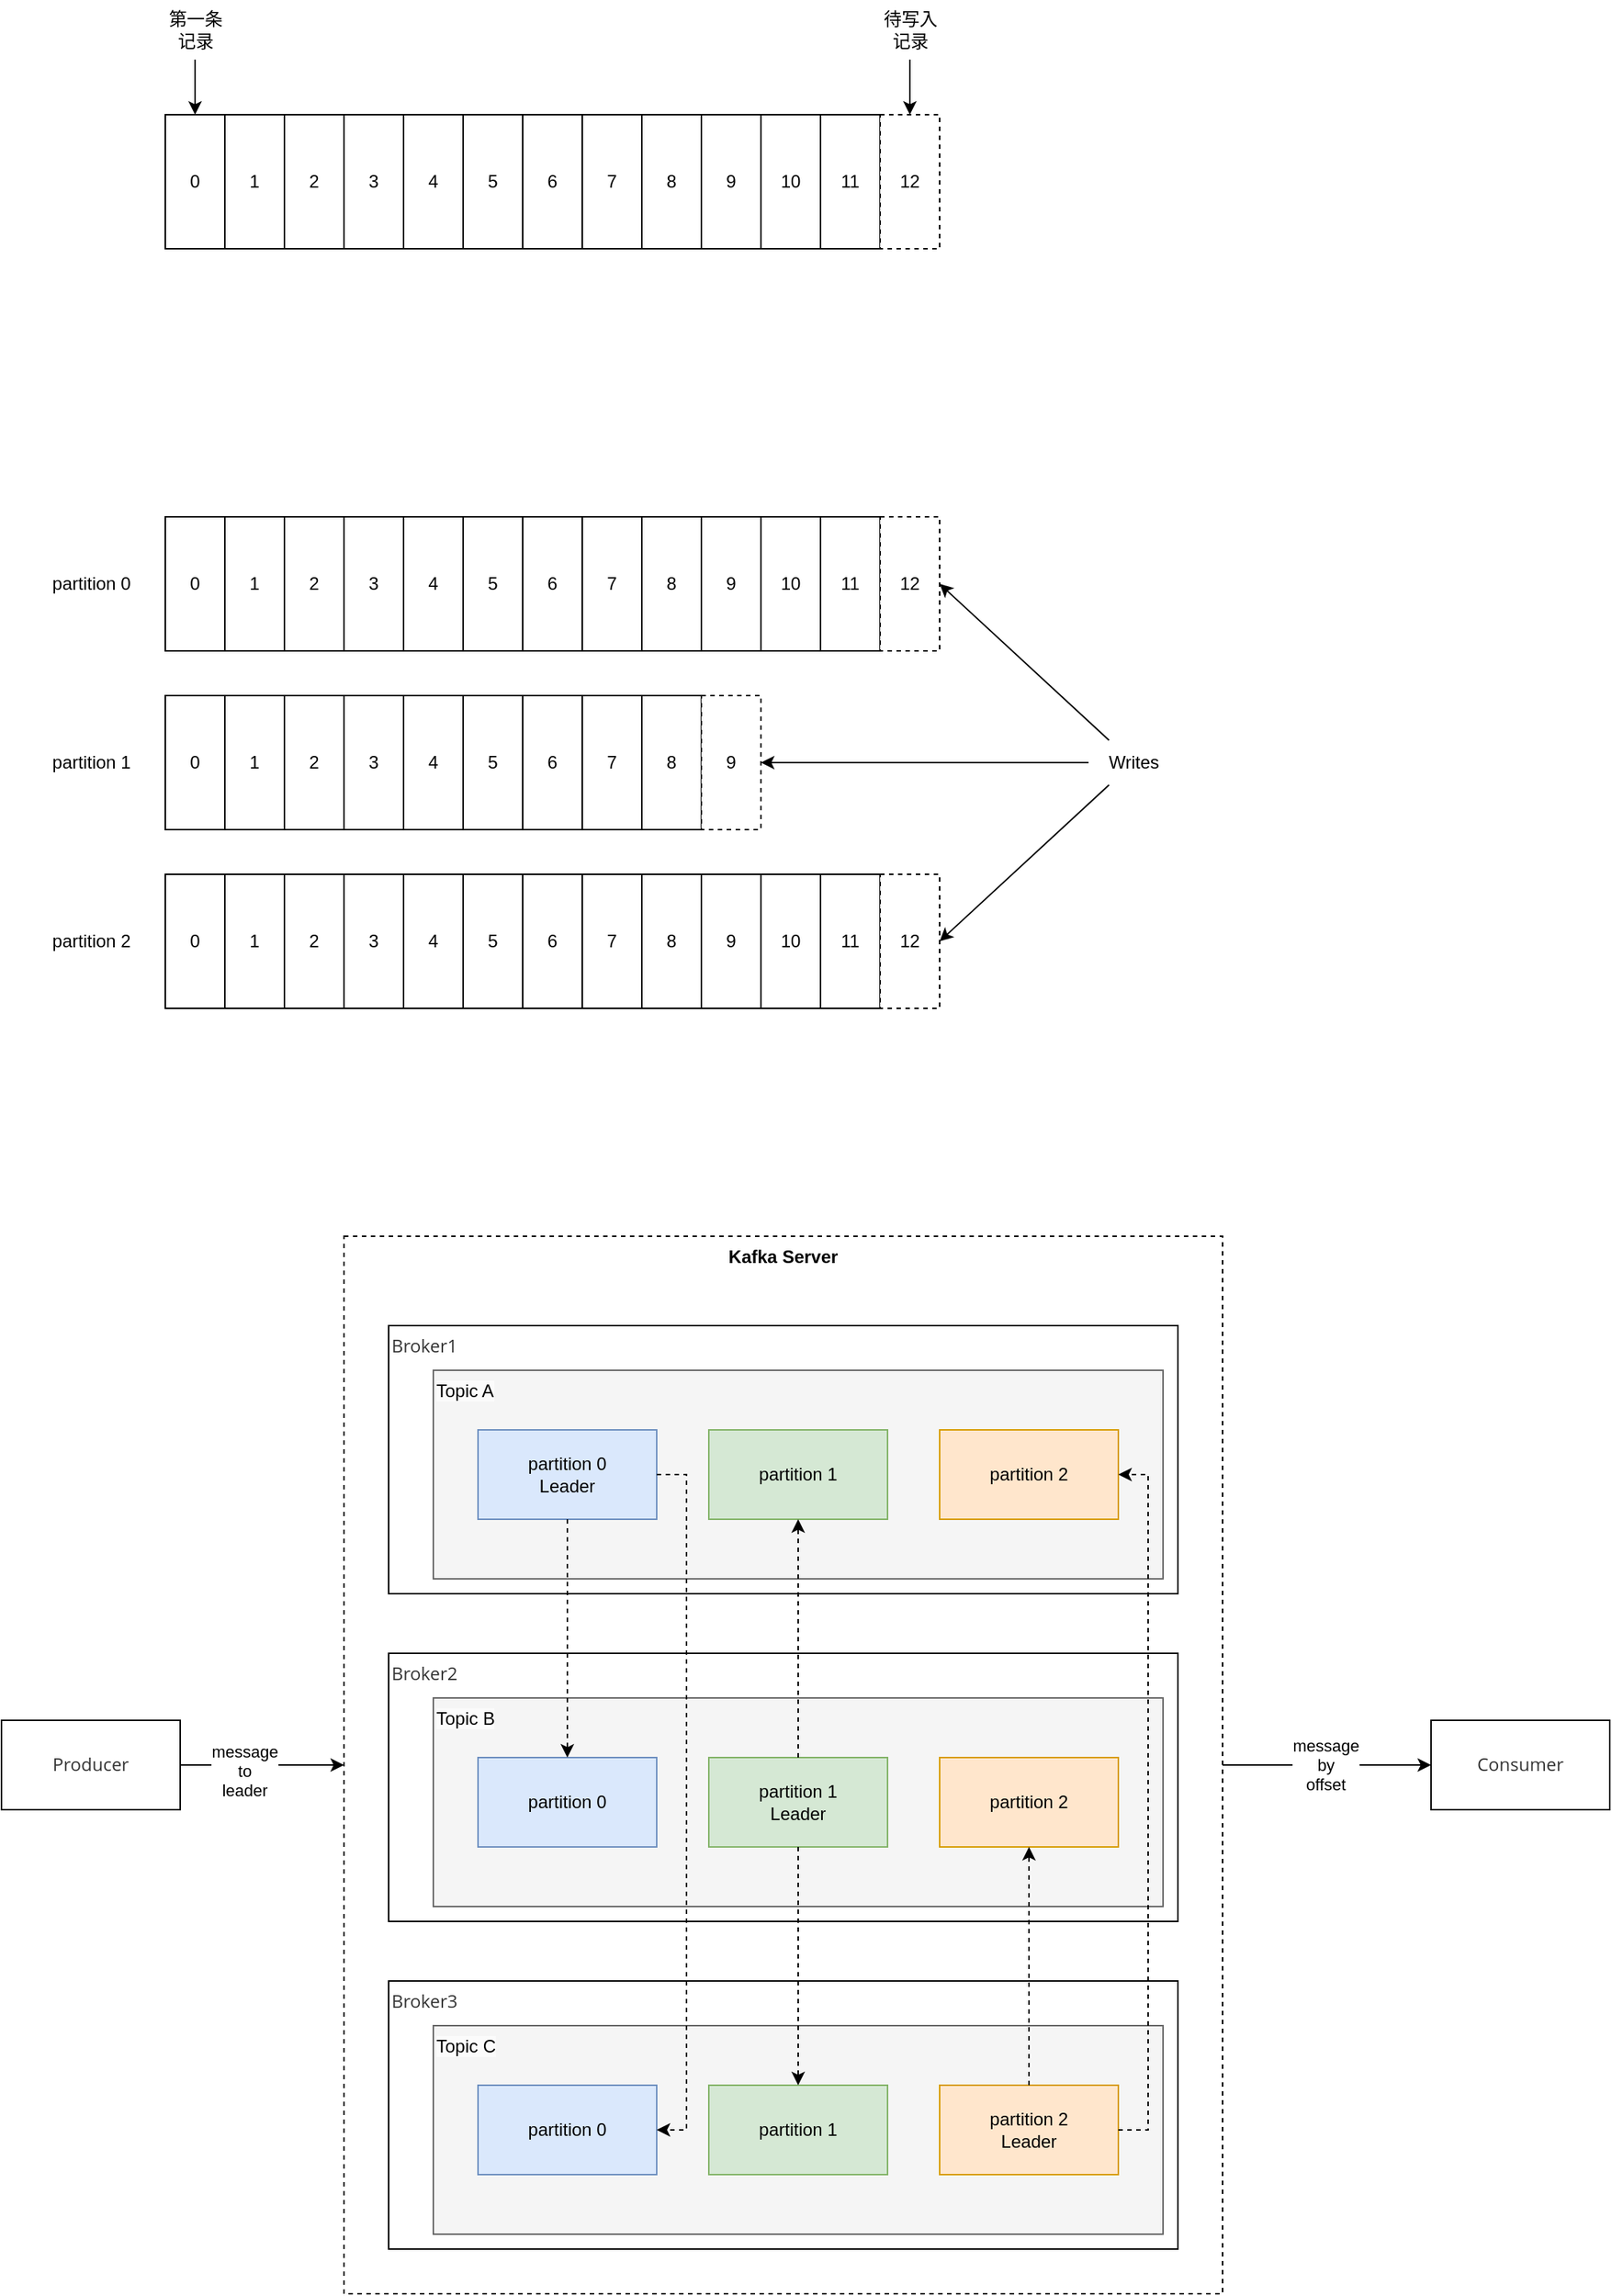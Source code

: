 <mxfile version="24.0.2" type="device">
  <diagram name="第 1 页" id="5p2rj2__CdMukXTmmzm7">
    <mxGraphModel dx="2074" dy="1106" grid="1" gridSize="10" guides="1" tooltips="1" connect="1" arrows="1" fold="1" page="1" pageScale="1" pageWidth="827" pageHeight="1169" math="0" shadow="0">
      <root>
        <mxCell id="0" />
        <mxCell id="1" parent="0" />
        <mxCell id="3q75SMMaYMstoeI9ymJG-37" style="edgeStyle=orthogonalEdgeStyle;rounded=0;orthogonalLoop=1;jettySize=auto;html=1;entryX=0;entryY=0.5;entryDx=0;entryDy=0;" parent="1" source="tt5gq2Tumd6P4Rt2efla-69" target="tt5gq2Tumd6P4Rt2efla-75" edge="1">
          <mxGeometry relative="1" as="geometry">
            <Array as="points">
              <mxPoint x="910" y="1225" />
              <mxPoint x="910" y="1225" />
            </Array>
          </mxGeometry>
        </mxCell>
        <mxCell id="3q75SMMaYMstoeI9ymJG-39" value="message&lt;br&gt;by&lt;br&gt;offset" style="edgeLabel;html=1;align=center;verticalAlign=middle;resizable=0;points=[];" parent="3q75SMMaYMstoeI9ymJG-37" vertex="1" connectable="0">
          <mxGeometry x="-0.015" relative="1" as="geometry">
            <mxPoint as="offset" />
          </mxGeometry>
        </mxCell>
        <mxCell id="tt5gq2Tumd6P4Rt2efla-69" value="&lt;span style=&quot;color: rgb(0, 0, 0); font-family: Helvetica; font-size: 12px; font-style: normal; font-variant-ligatures: normal; font-variant-caps: normal; letter-spacing: normal; orphans: 2; text-align: center; text-indent: 0px; text-transform: none; widows: 2; word-spacing: 0px; -webkit-text-stroke-width: 0px; text-decoration-thickness: initial; text-decoration-style: initial; text-decoration-color: initial; float: none; display: inline !important;&quot;&gt;&lt;b&gt;Kafka Server&lt;/b&gt;&lt;/span&gt;" style="rounded=0;html=1;dashed=1;fontSize=12;verticalAlign=top;whiteSpace=wrap;labelBorderColor=none;labelBackgroundColor=none;glass=0;gradientColor=none;fillColor=default;" parent="1" vertex="1">
          <mxGeometry x="250" y="870" width="590" height="710" as="geometry" />
        </mxCell>
        <mxCell id="tt5gq2Tumd6P4Rt2efla-1" value="0" style="rounded=0;whiteSpace=wrap;html=1;fontSize=12;" parent="1" vertex="1">
          <mxGeometry x="130" y="117" width="40" height="90" as="geometry" />
        </mxCell>
        <mxCell id="tt5gq2Tumd6P4Rt2efla-2" value="1" style="rounded=0;whiteSpace=wrap;html=1;fontSize=12;" parent="1" vertex="1">
          <mxGeometry x="170" y="117" width="40" height="90" as="geometry" />
        </mxCell>
        <mxCell id="tt5gq2Tumd6P4Rt2efla-3" value="2" style="rounded=0;whiteSpace=wrap;html=1;fontSize=12;" parent="1" vertex="1">
          <mxGeometry x="210" y="117" width="40" height="90" as="geometry" />
        </mxCell>
        <mxCell id="tt5gq2Tumd6P4Rt2efla-4" value="3" style="rounded=0;whiteSpace=wrap;html=1;fontSize=12;" parent="1" vertex="1">
          <mxGeometry x="250" y="117" width="40" height="90" as="geometry" />
        </mxCell>
        <mxCell id="tt5gq2Tumd6P4Rt2efla-5" value="4" style="rounded=0;whiteSpace=wrap;html=1;fontSize=12;" parent="1" vertex="1">
          <mxGeometry x="290" y="117" width="40" height="90" as="geometry" />
        </mxCell>
        <mxCell id="tt5gq2Tumd6P4Rt2efla-6" value="5" style="rounded=0;whiteSpace=wrap;html=1;fontSize=12;" parent="1" vertex="1">
          <mxGeometry x="330" y="117" width="40" height="90" as="geometry" />
        </mxCell>
        <mxCell id="tt5gq2Tumd6P4Rt2efla-7" value="6" style="rounded=0;whiteSpace=wrap;html=1;fontSize=12;" parent="1" vertex="1">
          <mxGeometry x="370" y="117" width="40" height="90" as="geometry" />
        </mxCell>
        <mxCell id="tt5gq2Tumd6P4Rt2efla-8" value="7" style="rounded=0;whiteSpace=wrap;html=1;fontSize=12;" parent="1" vertex="1">
          <mxGeometry x="410" y="117" width="40" height="90" as="geometry" />
        </mxCell>
        <mxCell id="tt5gq2Tumd6P4Rt2efla-9" value="8" style="rounded=0;whiteSpace=wrap;html=1;fontSize=12;" parent="1" vertex="1">
          <mxGeometry x="450" y="117" width="40" height="90" as="geometry" />
        </mxCell>
        <mxCell id="tt5gq2Tumd6P4Rt2efla-10" value="9" style="rounded=0;whiteSpace=wrap;html=1;fontSize=12;" parent="1" vertex="1">
          <mxGeometry x="490" y="117" width="40" height="90" as="geometry" />
        </mxCell>
        <mxCell id="tt5gq2Tumd6P4Rt2efla-11" value="10" style="rounded=0;whiteSpace=wrap;html=1;fontSize=12;" parent="1" vertex="1">
          <mxGeometry x="530" y="117" width="40" height="90" as="geometry" />
        </mxCell>
        <mxCell id="tt5gq2Tumd6P4Rt2efla-12" value="11" style="rounded=0;whiteSpace=wrap;html=1;fontSize=12;" parent="1" vertex="1">
          <mxGeometry x="570" y="117" width="40" height="90" as="geometry" />
        </mxCell>
        <mxCell id="tt5gq2Tumd6P4Rt2efla-14" value="" style="edgeStyle=orthogonalEdgeStyle;rounded=0;orthogonalLoop=1;jettySize=auto;html=1;entryX=0.5;entryY=0;entryDx=0;entryDy=0;fontSize=12;" parent="1" source="tt5gq2Tumd6P4Rt2efla-13" target="tt5gq2Tumd6P4Rt2efla-1" edge="1">
          <mxGeometry relative="1" as="geometry">
            <Array as="points">
              <mxPoint x="150" y="107" />
              <mxPoint x="150" y="107" />
            </Array>
          </mxGeometry>
        </mxCell>
        <mxCell id="tt5gq2Tumd6P4Rt2efla-13" value="第一条&lt;br style=&quot;font-size: 12px;&quot;&gt;记录" style="text;html=1;align=center;verticalAlign=middle;resizable=0;points=[];autosize=1;strokeColor=none;fillColor=none;fontSize=12;" parent="1" vertex="1">
          <mxGeometry x="120" y="40" width="60" height="40" as="geometry" />
        </mxCell>
        <mxCell id="tt5gq2Tumd6P4Rt2efla-16" value="" style="edgeStyle=orthogonalEdgeStyle;rounded=0;orthogonalLoop=1;jettySize=auto;html=1;fontSize=12;" parent="1" source="tt5gq2Tumd6P4Rt2efla-15" edge="1">
          <mxGeometry relative="1" as="geometry">
            <mxPoint x="630" y="117" as="targetPoint" />
          </mxGeometry>
        </mxCell>
        <mxCell id="tt5gq2Tumd6P4Rt2efla-15" value="待写入&lt;br style=&quot;font-size: 12px;&quot;&gt;记录" style="text;html=1;align=center;verticalAlign=middle;resizable=0;points=[];autosize=1;strokeColor=none;fillColor=none;fontSize=12;" parent="1" vertex="1">
          <mxGeometry x="600" y="40" width="60" height="40" as="geometry" />
        </mxCell>
        <mxCell id="tt5gq2Tumd6P4Rt2efla-17" value="12" style="rounded=0;whiteSpace=wrap;html=1;dashed=1;fontSize=12;" parent="1" vertex="1">
          <mxGeometry x="610" y="117" width="40" height="90" as="geometry" />
        </mxCell>
        <mxCell id="tt5gq2Tumd6P4Rt2efla-18" value="0" style="rounded=0;whiteSpace=wrap;html=1;fontSize=12;" parent="1" vertex="1">
          <mxGeometry x="130" y="387" width="40" height="90" as="geometry" />
        </mxCell>
        <mxCell id="tt5gq2Tumd6P4Rt2efla-19" value="1" style="rounded=0;whiteSpace=wrap;html=1;fontSize=12;" parent="1" vertex="1">
          <mxGeometry x="170" y="387" width="40" height="90" as="geometry" />
        </mxCell>
        <mxCell id="tt5gq2Tumd6P4Rt2efla-20" value="2" style="rounded=0;whiteSpace=wrap;html=1;fontSize=12;" parent="1" vertex="1">
          <mxGeometry x="210" y="387" width="40" height="90" as="geometry" />
        </mxCell>
        <mxCell id="tt5gq2Tumd6P4Rt2efla-21" value="3" style="rounded=0;whiteSpace=wrap;html=1;fontSize=12;" parent="1" vertex="1">
          <mxGeometry x="250" y="387" width="40" height="90" as="geometry" />
        </mxCell>
        <mxCell id="tt5gq2Tumd6P4Rt2efla-22" value="4" style="rounded=0;whiteSpace=wrap;html=1;fontSize=12;" parent="1" vertex="1">
          <mxGeometry x="290" y="387" width="40" height="90" as="geometry" />
        </mxCell>
        <mxCell id="tt5gq2Tumd6P4Rt2efla-23" value="5" style="rounded=0;whiteSpace=wrap;html=1;fontSize=12;" parent="1" vertex="1">
          <mxGeometry x="330" y="387" width="40" height="90" as="geometry" />
        </mxCell>
        <mxCell id="tt5gq2Tumd6P4Rt2efla-24" value="6" style="rounded=0;whiteSpace=wrap;html=1;fontSize=12;" parent="1" vertex="1">
          <mxGeometry x="370" y="387" width="40" height="90" as="geometry" />
        </mxCell>
        <mxCell id="tt5gq2Tumd6P4Rt2efla-25" value="7" style="rounded=0;whiteSpace=wrap;html=1;fontSize=12;" parent="1" vertex="1">
          <mxGeometry x="410" y="387" width="40" height="90" as="geometry" />
        </mxCell>
        <mxCell id="tt5gq2Tumd6P4Rt2efla-26" value="8" style="rounded=0;whiteSpace=wrap;html=1;fontSize=12;" parent="1" vertex="1">
          <mxGeometry x="450" y="387" width="40" height="90" as="geometry" />
        </mxCell>
        <mxCell id="tt5gq2Tumd6P4Rt2efla-27" value="9" style="rounded=0;whiteSpace=wrap;html=1;fontSize=12;" parent="1" vertex="1">
          <mxGeometry x="490" y="387" width="40" height="90" as="geometry" />
        </mxCell>
        <mxCell id="tt5gq2Tumd6P4Rt2efla-28" value="10" style="rounded=0;whiteSpace=wrap;html=1;fontSize=12;" parent="1" vertex="1">
          <mxGeometry x="530" y="387" width="40" height="90" as="geometry" />
        </mxCell>
        <mxCell id="tt5gq2Tumd6P4Rt2efla-29" value="11" style="rounded=0;whiteSpace=wrap;html=1;fontSize=12;" parent="1" vertex="1">
          <mxGeometry x="570" y="387" width="40" height="90" as="geometry" />
        </mxCell>
        <mxCell id="tt5gq2Tumd6P4Rt2efla-34" value="12" style="rounded=0;whiteSpace=wrap;html=1;dashed=1;fontSize=12;" parent="1" vertex="1">
          <mxGeometry x="610" y="387" width="40" height="90" as="geometry" />
        </mxCell>
        <mxCell id="tt5gq2Tumd6P4Rt2efla-36" value="0" style="rounded=0;whiteSpace=wrap;html=1;fontSize=12;" parent="1" vertex="1">
          <mxGeometry x="130" y="507" width="40" height="90" as="geometry" />
        </mxCell>
        <mxCell id="tt5gq2Tumd6P4Rt2efla-37" value="1" style="rounded=0;whiteSpace=wrap;html=1;fontSize=12;" parent="1" vertex="1">
          <mxGeometry x="170" y="507" width="40" height="90" as="geometry" />
        </mxCell>
        <mxCell id="tt5gq2Tumd6P4Rt2efla-38" value="2" style="rounded=0;whiteSpace=wrap;html=1;fontSize=12;" parent="1" vertex="1">
          <mxGeometry x="210" y="507" width="40" height="90" as="geometry" />
        </mxCell>
        <mxCell id="tt5gq2Tumd6P4Rt2efla-39" value="3" style="rounded=0;whiteSpace=wrap;html=1;fontSize=12;" parent="1" vertex="1">
          <mxGeometry x="250" y="507" width="40" height="90" as="geometry" />
        </mxCell>
        <mxCell id="tt5gq2Tumd6P4Rt2efla-40" value="4" style="rounded=0;whiteSpace=wrap;html=1;fontSize=12;" parent="1" vertex="1">
          <mxGeometry x="290" y="507" width="40" height="90" as="geometry" />
        </mxCell>
        <mxCell id="tt5gq2Tumd6P4Rt2efla-41" value="5" style="rounded=0;whiteSpace=wrap;html=1;fontSize=12;" parent="1" vertex="1">
          <mxGeometry x="330" y="507" width="40" height="90" as="geometry" />
        </mxCell>
        <mxCell id="tt5gq2Tumd6P4Rt2efla-42" value="6" style="rounded=0;whiteSpace=wrap;html=1;fontSize=12;" parent="1" vertex="1">
          <mxGeometry x="370" y="507" width="40" height="90" as="geometry" />
        </mxCell>
        <mxCell id="tt5gq2Tumd6P4Rt2efla-43" value="7" style="rounded=0;whiteSpace=wrap;html=1;fontSize=12;" parent="1" vertex="1">
          <mxGeometry x="410" y="507" width="40" height="90" as="geometry" />
        </mxCell>
        <mxCell id="tt5gq2Tumd6P4Rt2efla-44" value="8" style="rounded=0;whiteSpace=wrap;html=1;fontSize=12;" parent="1" vertex="1">
          <mxGeometry x="450" y="507" width="40" height="90" as="geometry" />
        </mxCell>
        <mxCell id="tt5gq2Tumd6P4Rt2efla-45" value="9" style="rounded=0;whiteSpace=wrap;html=1;dashed=1;fontSize=12;" parent="1" vertex="1">
          <mxGeometry x="490" y="507" width="40" height="90" as="geometry" />
        </mxCell>
        <mxCell id="tt5gq2Tumd6P4Rt2efla-49" value="0" style="rounded=0;whiteSpace=wrap;html=1;fontSize=12;" parent="1" vertex="1">
          <mxGeometry x="130" y="627" width="40" height="90" as="geometry" />
        </mxCell>
        <mxCell id="tt5gq2Tumd6P4Rt2efla-50" value="1" style="rounded=0;whiteSpace=wrap;html=1;fontSize=12;" parent="1" vertex="1">
          <mxGeometry x="170" y="627" width="40" height="90" as="geometry" />
        </mxCell>
        <mxCell id="tt5gq2Tumd6P4Rt2efla-51" value="2" style="rounded=0;whiteSpace=wrap;html=1;fontSize=12;" parent="1" vertex="1">
          <mxGeometry x="210" y="627" width="40" height="90" as="geometry" />
        </mxCell>
        <mxCell id="tt5gq2Tumd6P4Rt2efla-52" value="3" style="rounded=0;whiteSpace=wrap;html=1;fontSize=12;" parent="1" vertex="1">
          <mxGeometry x="250" y="627" width="40" height="90" as="geometry" />
        </mxCell>
        <mxCell id="tt5gq2Tumd6P4Rt2efla-53" value="4" style="rounded=0;whiteSpace=wrap;html=1;fontSize=12;" parent="1" vertex="1">
          <mxGeometry x="290" y="627" width="40" height="90" as="geometry" />
        </mxCell>
        <mxCell id="tt5gq2Tumd6P4Rt2efla-54" value="5" style="rounded=0;whiteSpace=wrap;html=1;fontSize=12;" parent="1" vertex="1">
          <mxGeometry x="330" y="627" width="40" height="90" as="geometry" />
        </mxCell>
        <mxCell id="tt5gq2Tumd6P4Rt2efla-55" value="6" style="rounded=0;whiteSpace=wrap;html=1;fontSize=12;" parent="1" vertex="1">
          <mxGeometry x="370" y="627" width="40" height="90" as="geometry" />
        </mxCell>
        <mxCell id="tt5gq2Tumd6P4Rt2efla-56" value="7" style="rounded=0;whiteSpace=wrap;html=1;fontSize=12;" parent="1" vertex="1">
          <mxGeometry x="410" y="627" width="40" height="90" as="geometry" />
        </mxCell>
        <mxCell id="tt5gq2Tumd6P4Rt2efla-57" value="8" style="rounded=0;whiteSpace=wrap;html=1;fontSize=12;" parent="1" vertex="1">
          <mxGeometry x="450" y="627" width="40" height="90" as="geometry" />
        </mxCell>
        <mxCell id="tt5gq2Tumd6P4Rt2efla-58" value="9" style="rounded=0;whiteSpace=wrap;html=1;fontSize=12;" parent="1" vertex="1">
          <mxGeometry x="490" y="627" width="40" height="90" as="geometry" />
        </mxCell>
        <mxCell id="tt5gq2Tumd6P4Rt2efla-59" value="10" style="rounded=0;whiteSpace=wrap;html=1;fontSize=12;" parent="1" vertex="1">
          <mxGeometry x="530" y="627" width="40" height="90" as="geometry" />
        </mxCell>
        <mxCell id="tt5gq2Tumd6P4Rt2efla-60" value="11" style="rounded=0;whiteSpace=wrap;html=1;fontSize=12;" parent="1" vertex="1">
          <mxGeometry x="570" y="627" width="40" height="90" as="geometry" />
        </mxCell>
        <mxCell id="tt5gq2Tumd6P4Rt2efla-61" value="12" style="rounded=0;whiteSpace=wrap;html=1;dashed=1;fontSize=12;" parent="1" vertex="1">
          <mxGeometry x="610" y="627" width="40" height="90" as="geometry" />
        </mxCell>
        <mxCell id="tt5gq2Tumd6P4Rt2efla-62" value="partition 0" style="text;html=1;align=center;verticalAlign=middle;resizable=0;points=[];autosize=1;strokeColor=none;fillColor=none;fontSize=12;" parent="1" vertex="1">
          <mxGeometry x="40" y="417" width="80" height="30" as="geometry" />
        </mxCell>
        <mxCell id="tt5gq2Tumd6P4Rt2efla-63" value="partition 1" style="text;html=1;align=center;verticalAlign=middle;resizable=0;points=[];autosize=1;strokeColor=none;fillColor=none;fontSize=12;" parent="1" vertex="1">
          <mxGeometry x="40" y="537" width="80" height="30" as="geometry" />
        </mxCell>
        <mxCell id="tt5gq2Tumd6P4Rt2efla-64" value="partition 2" style="text;html=1;align=center;verticalAlign=middle;resizable=0;points=[];autosize=1;strokeColor=none;fillColor=none;fontSize=12;" parent="1" vertex="1">
          <mxGeometry x="40" y="657" width="80" height="30" as="geometry" />
        </mxCell>
        <mxCell id="tt5gq2Tumd6P4Rt2efla-66" style="rounded=0;orthogonalLoop=1;jettySize=auto;html=1;entryX=1;entryY=0.5;entryDx=0;entryDy=0;fontSize=12;" parent="1" source="tt5gq2Tumd6P4Rt2efla-65" target="tt5gq2Tumd6P4Rt2efla-34" edge="1">
          <mxGeometry relative="1" as="geometry" />
        </mxCell>
        <mxCell id="tt5gq2Tumd6P4Rt2efla-67" style="rounded=0;orthogonalLoop=1;jettySize=auto;html=1;entryX=1;entryY=0.5;entryDx=0;entryDy=0;fontSize=12;" parent="1" source="tt5gq2Tumd6P4Rt2efla-65" target="tt5gq2Tumd6P4Rt2efla-45" edge="1">
          <mxGeometry relative="1" as="geometry" />
        </mxCell>
        <mxCell id="tt5gq2Tumd6P4Rt2efla-68" style="rounded=0;orthogonalLoop=1;jettySize=auto;html=1;entryX=1;entryY=0.5;entryDx=0;entryDy=0;fontSize=12;" parent="1" source="tt5gq2Tumd6P4Rt2efla-65" target="tt5gq2Tumd6P4Rt2efla-61" edge="1">
          <mxGeometry relative="1" as="geometry" />
        </mxCell>
        <mxCell id="tt5gq2Tumd6P4Rt2efla-65" value="Writes" style="text;html=1;align=center;verticalAlign=middle;resizable=0;points=[];autosize=1;strokeColor=none;fillColor=none;fontSize=12;" parent="1" vertex="1">
          <mxGeometry x="750" y="537" width="60" height="30" as="geometry" />
        </mxCell>
        <mxCell id="3q75SMMaYMstoeI9ymJG-36" style="edgeStyle=orthogonalEdgeStyle;rounded=0;orthogonalLoop=1;jettySize=auto;html=1;" parent="1" source="tt5gq2Tumd6P4Rt2efla-74" target="tt5gq2Tumd6P4Rt2efla-69" edge="1">
          <mxGeometry relative="1" as="geometry" />
        </mxCell>
        <mxCell id="3q75SMMaYMstoeI9ymJG-38" value="message&lt;br&gt;to&lt;br&gt;leader" style="edgeLabel;html=1;align=center;verticalAlign=middle;resizable=0;points=[];" parent="3q75SMMaYMstoeI9ymJG-36" vertex="1" connectable="0">
          <mxGeometry x="-0.216" y="-4" relative="1" as="geometry">
            <mxPoint as="offset" />
          </mxGeometry>
        </mxCell>
        <mxCell id="tt5gq2Tumd6P4Rt2efla-74" value="&lt;span style=&quot;box-sizing: border-box; --tw-border-spacing-x: 0; --tw-border-spacing-y: 0; --tw-translate-x: 0; --tw-translate-y: 0; --tw-rotate: 0; --tw-skew-x: 0; --tw-skew-y: 0; --tw-scale-x: 1; --tw-scale-y: 1; --tw-pan-x: ; --tw-pan-y: ; --tw-pinch-zoom: ; --tw-scroll-snap-strictness: proximity; --tw-ordinal: ; --tw-slashed-zero: ; --tw-numeric-figure: ; --tw-numeric-spacing: ; --tw-numeric-fraction: ; --tw-ring-inset: ; --tw-ring-offset-width: 0px; --tw-ring-offset-color: #fff; --tw-ring-color: rgb(59 130 246 / 0.5); --tw-ring-offset-shadow: 0 0 #0000; --tw-ring-shadow: 0 0 #0000; --tw-shadow: 0 0 #0000; --tw-shadow-colored: 0 0 #0000; --tw-blur: ; --tw-brightness: ; --tw-contrast: ; --tw-grayscale: ; --tw-hue-rotate: ; --tw-invert: ; --tw-saturate: ; --tw-sepia: ; --tw-drop-shadow: ; --tw-backdrop-blur: ; --tw-backdrop-brightness: ; --tw-backdrop-contrast: ; --tw-backdrop-grayscale: ; --tw-backdrop-hue-rotate: ; --tw-backdrop-invert: ; --tw-backdrop-opacity: ; --tw-backdrop-saturate: ; --tw-backdrop-sepia: ; color: rgb(51, 51, 51); font-family: &amp;quot;Open Sans&amp;quot;, &amp;quot;Clear Sans&amp;quot;, &amp;quot;Helvetica Neue&amp;quot;, Helvetica, Arial, &amp;quot;Segoe UI Emoji&amp;quot;, sans-serif; font-size: 12px; orphans: 4; text-align: left; background-color: rgb(255, 255, 255);&quot;&gt;Producer&lt;/span&gt;" style="rounded=0;whiteSpace=wrap;html=1;fontSize=12;" parent="1" vertex="1">
          <mxGeometry x="20" y="1195" width="120" height="60" as="geometry" />
        </mxCell>
        <mxCell id="tt5gq2Tumd6P4Rt2efla-75" value="&lt;span style=&quot;box-sizing: border-box; --tw-border-spacing-x: 0; --tw-border-spacing-y: 0; --tw-translate-x: 0; --tw-translate-y: 0; --tw-rotate: 0; --tw-skew-x: 0; --tw-skew-y: 0; --tw-scale-x: 1; --tw-scale-y: 1; --tw-pan-x: ; --tw-pan-y: ; --tw-pinch-zoom: ; --tw-scroll-snap-strictness: proximity; --tw-ordinal: ; --tw-slashed-zero: ; --tw-numeric-figure: ; --tw-numeric-spacing: ; --tw-numeric-fraction: ; --tw-ring-inset: ; --tw-ring-offset-width: 0px; --tw-ring-offset-color: #fff; --tw-ring-color: rgb(59 130 246 / 0.5); --tw-ring-offset-shadow: 0 0 #0000; --tw-ring-shadow: 0 0 #0000; --tw-shadow: 0 0 #0000; --tw-shadow-colored: 0 0 #0000; --tw-blur: ; --tw-brightness: ; --tw-contrast: ; --tw-grayscale: ; --tw-hue-rotate: ; --tw-invert: ; --tw-saturate: ; --tw-sepia: ; --tw-drop-shadow: ; --tw-backdrop-blur: ; --tw-backdrop-brightness: ; --tw-backdrop-contrast: ; --tw-backdrop-grayscale: ; --tw-backdrop-hue-rotate: ; --tw-backdrop-invert: ; --tw-backdrop-opacity: ; --tw-backdrop-saturate: ; --tw-backdrop-sepia: ; color: rgb(51, 51, 51); font-family: &amp;quot;Open Sans&amp;quot;, &amp;quot;Clear Sans&amp;quot;, &amp;quot;Helvetica Neue&amp;quot;, Helvetica, Arial, &amp;quot;Segoe UI Emoji&amp;quot;, sans-serif; font-size: 12px; orphans: 4; text-align: left; background-color: rgb(255, 255, 255);&quot;&gt;Consumer&lt;/span&gt;" style="rounded=0;whiteSpace=wrap;html=1;fontSize=12;" parent="1" vertex="1">
          <mxGeometry x="980" y="1195" width="120" height="60" as="geometry" />
        </mxCell>
        <mxCell id="3q75SMMaYMstoeI9ymJG-17" value="" style="group;fillColor=#dae8fc;strokeColor=#6c8ebf;" parent="1" vertex="1" connectable="0">
          <mxGeometry x="280" y="930" width="530" height="180" as="geometry" />
        </mxCell>
        <mxCell id="3q75SMMaYMstoeI9ymJG-16" value="&lt;div style=&quot;orphans: 4; font-size: 12px;&quot;&gt;&lt;font style=&quot;font-size: 12px;&quot; color=&quot;#333333&quot; face=&quot;Open Sans, Clear Sans, Helvetica Neue, Helvetica, Arial, Segoe UI Emoji, sans-serif&quot;&gt;&lt;span style=&quot;font-size: 12px; background-color: rgb(255, 255, 255);&quot;&gt;Broker1&lt;/span&gt;&lt;/font&gt;&lt;/div&gt;" style="rounded=0;whiteSpace=wrap;html=1;verticalAlign=top;align=left;fontSize=12;" parent="3q75SMMaYMstoeI9ymJG-17" vertex="1">
          <mxGeometry width="530" height="180" as="geometry" />
        </mxCell>
        <mxCell id="tt5gq2Tumd6P4Rt2efla-70" value="&lt;span style=&quot;color: rgb(0, 0, 0); font-family: Helvetica; font-size: 12px; font-style: normal; font-variant-ligatures: normal; font-variant-caps: normal; font-weight: 400; letter-spacing: normal; orphans: 2; text-align: center; text-indent: 0px; text-transform: none; widows: 2; word-spacing: 0px; -webkit-text-stroke-width: 0px; background-color: rgb(251, 251, 251); text-decoration-thickness: initial; text-decoration-style: initial; text-decoration-color: initial; float: none; display: inline !important;&quot;&gt;Topic A&lt;/span&gt;" style="rounded=0;whiteSpace=wrap;html=1;verticalAlign=top;align=left;fontSize=12;fillColor=#f5f5f5;fontColor=#333333;strokeColor=#666666;" parent="3q75SMMaYMstoeI9ymJG-17" vertex="1">
          <mxGeometry x="30" y="30" width="490" height="140" as="geometry" />
        </mxCell>
        <mxCell id="tt5gq2Tumd6P4Rt2efla-71" value="partition 0&lt;br&gt;Leader" style="rounded=0;whiteSpace=wrap;html=1;fontSize=12;fillColor=#dae8fc;strokeColor=#6c8ebf;" parent="3q75SMMaYMstoeI9ymJG-17" vertex="1">
          <mxGeometry x="60" y="70" width="120" height="60" as="geometry" />
        </mxCell>
        <mxCell id="tt5gq2Tumd6P4Rt2efla-72" value="partition 1" style="rounded=0;whiteSpace=wrap;html=1;fontSize=12;fillColor=#d5e8d4;strokeColor=#82b366;" parent="3q75SMMaYMstoeI9ymJG-17" vertex="1">
          <mxGeometry x="215" y="70" width="120" height="60" as="geometry" />
        </mxCell>
        <mxCell id="tt5gq2Tumd6P4Rt2efla-73" value="partition 2" style="rounded=0;whiteSpace=wrap;html=1;fontSize=12;fillColor=#ffe6cc;strokeColor=#d79b00;" parent="3q75SMMaYMstoeI9ymJG-17" vertex="1">
          <mxGeometry x="370" y="70" width="120" height="60" as="geometry" />
        </mxCell>
        <mxCell id="3q75SMMaYMstoeI9ymJG-18" value="" style="group;fillColor=#dae8fc;strokeColor=#6c8ebf;" parent="1" vertex="1" connectable="0">
          <mxGeometry x="280" y="1150" width="530" height="180" as="geometry" />
        </mxCell>
        <mxCell id="3q75SMMaYMstoeI9ymJG-19" value="&lt;div style=&quot;orphans: 4; font-size: 12px;&quot;&gt;&lt;font style=&quot;font-size: 12px;&quot; color=&quot;#333333&quot; face=&quot;Open Sans, Clear Sans, Helvetica Neue, Helvetica, Arial, Segoe UI Emoji, sans-serif&quot;&gt;&lt;span style=&quot;font-size: 12px; background-color: rgb(255, 255, 255);&quot;&gt;Broker2&lt;/span&gt;&lt;/font&gt;&lt;/div&gt;" style="rounded=0;whiteSpace=wrap;html=1;verticalAlign=top;align=left;fontSize=12;" parent="3q75SMMaYMstoeI9ymJG-18" vertex="1">
          <mxGeometry width="530" height="180" as="geometry" />
        </mxCell>
        <mxCell id="3q75SMMaYMstoeI9ymJG-20" value="&lt;span style=&quot;color: rgb(0, 0, 0); font-family: Helvetica; font-size: 12px; font-style: normal; font-variant-ligatures: normal; font-variant-caps: normal; font-weight: 400; letter-spacing: normal; orphans: 2; text-align: center; text-indent: 0px; text-transform: none; widows: 2; word-spacing: 0px; -webkit-text-stroke-width: 0px; background-color: rgb(251, 251, 251); text-decoration-thickness: initial; text-decoration-style: initial; text-decoration-color: initial; float: none; display: inline !important;&quot;&gt;Topic B&lt;/span&gt;" style="rounded=0;whiteSpace=wrap;html=1;verticalAlign=top;align=left;fontSize=12;fillColor=#f5f5f5;fontColor=#333333;strokeColor=#666666;" parent="3q75SMMaYMstoeI9ymJG-18" vertex="1">
          <mxGeometry x="30" y="30" width="490" height="140" as="geometry" />
        </mxCell>
        <mxCell id="3q75SMMaYMstoeI9ymJG-21" value="partition 0" style="rounded=0;whiteSpace=wrap;html=1;fontSize=12;fillColor=#dae8fc;strokeColor=#6c8ebf;" parent="3q75SMMaYMstoeI9ymJG-18" vertex="1">
          <mxGeometry x="60" y="70" width="120" height="60" as="geometry" />
        </mxCell>
        <mxCell id="3q75SMMaYMstoeI9ymJG-22" value="partition 1&lt;br&gt;Leader" style="rounded=0;whiteSpace=wrap;html=1;fontSize=12;fillColor=#d5e8d4;strokeColor=#82b366;" parent="3q75SMMaYMstoeI9ymJG-18" vertex="1">
          <mxGeometry x="215" y="70" width="120" height="60" as="geometry" />
        </mxCell>
        <mxCell id="3q75SMMaYMstoeI9ymJG-23" value="partition 2" style="rounded=0;whiteSpace=wrap;html=1;fontSize=12;fillColor=#ffe6cc;strokeColor=#d79b00;" parent="3q75SMMaYMstoeI9ymJG-18" vertex="1">
          <mxGeometry x="370" y="70" width="120" height="60" as="geometry" />
        </mxCell>
        <mxCell id="3q75SMMaYMstoeI9ymJG-24" value="" style="group;fillColor=#dae8fc;strokeColor=#6c8ebf;" parent="1" vertex="1" connectable="0">
          <mxGeometry x="280" y="1370" width="530" height="180" as="geometry" />
        </mxCell>
        <mxCell id="3q75SMMaYMstoeI9ymJG-25" value="&lt;div style=&quot;orphans: 4; font-size: 12px;&quot;&gt;&lt;font style=&quot;font-size: 12px;&quot; color=&quot;#333333&quot; face=&quot;Open Sans, Clear Sans, Helvetica Neue, Helvetica, Arial, Segoe UI Emoji, sans-serif&quot;&gt;&lt;span style=&quot;font-size: 12px; background-color: rgb(255, 255, 255);&quot;&gt;Broker3&lt;/span&gt;&lt;/font&gt;&lt;/div&gt;" style="rounded=0;whiteSpace=wrap;html=1;verticalAlign=top;align=left;fontSize=12;" parent="3q75SMMaYMstoeI9ymJG-24" vertex="1">
          <mxGeometry width="530" height="180" as="geometry" />
        </mxCell>
        <mxCell id="3q75SMMaYMstoeI9ymJG-26" value="&lt;span style=&quot;color: rgb(0, 0, 0); font-family: Helvetica; font-size: 12px; font-style: normal; font-variant-ligatures: normal; font-variant-caps: normal; font-weight: 400; letter-spacing: normal; orphans: 2; text-align: center; text-indent: 0px; text-transform: none; widows: 2; word-spacing: 0px; -webkit-text-stroke-width: 0px; background-color: rgb(251, 251, 251); text-decoration-thickness: initial; text-decoration-style: initial; text-decoration-color: initial; float: none; display: inline !important;&quot;&gt;Topic C&lt;/span&gt;" style="rounded=0;whiteSpace=wrap;html=1;verticalAlign=top;align=left;fontSize=12;fillColor=#f5f5f5;fontColor=#333333;strokeColor=#666666;" parent="3q75SMMaYMstoeI9ymJG-24" vertex="1">
          <mxGeometry x="30" y="30" width="490" height="140" as="geometry" />
        </mxCell>
        <mxCell id="3q75SMMaYMstoeI9ymJG-27" value="partition 0" style="rounded=0;whiteSpace=wrap;html=1;fontSize=12;fillColor=#dae8fc;strokeColor=#6c8ebf;" parent="3q75SMMaYMstoeI9ymJG-24" vertex="1">
          <mxGeometry x="60" y="70" width="120" height="60" as="geometry" />
        </mxCell>
        <mxCell id="3q75SMMaYMstoeI9ymJG-28" value="partition 1" style="rounded=0;whiteSpace=wrap;html=1;fontSize=12;fillColor=#d5e8d4;strokeColor=#82b366;" parent="3q75SMMaYMstoeI9ymJG-24" vertex="1">
          <mxGeometry x="215" y="70" width="120" height="60" as="geometry" />
        </mxCell>
        <mxCell id="3q75SMMaYMstoeI9ymJG-29" value="partition 2&lt;br&gt;Leader" style="rounded=0;whiteSpace=wrap;html=1;fontSize=12;fillColor=#ffe6cc;strokeColor=#d79b00;" parent="3q75SMMaYMstoeI9ymJG-24" vertex="1">
          <mxGeometry x="370" y="70" width="120" height="60" as="geometry" />
        </mxCell>
        <mxCell id="3q75SMMaYMstoeI9ymJG-40" style="edgeStyle=orthogonalEdgeStyle;rounded=0;orthogonalLoop=1;jettySize=auto;html=1;dashed=1;" parent="1" source="tt5gq2Tumd6P4Rt2efla-71" target="3q75SMMaYMstoeI9ymJG-21" edge="1">
          <mxGeometry relative="1" as="geometry" />
        </mxCell>
        <mxCell id="3q75SMMaYMstoeI9ymJG-42" style="edgeStyle=orthogonalEdgeStyle;rounded=0;orthogonalLoop=1;jettySize=auto;html=1;exitX=1;exitY=0.5;exitDx=0;exitDy=0;entryX=1;entryY=0.5;entryDx=0;entryDy=0;dashed=1;" parent="1" source="tt5gq2Tumd6P4Rt2efla-71" target="3q75SMMaYMstoeI9ymJG-27" edge="1">
          <mxGeometry relative="1" as="geometry" />
        </mxCell>
        <mxCell id="3q75SMMaYMstoeI9ymJG-43" style="edgeStyle=orthogonalEdgeStyle;rounded=0;orthogonalLoop=1;jettySize=auto;html=1;dashed=1;" parent="1" source="3q75SMMaYMstoeI9ymJG-22" target="tt5gq2Tumd6P4Rt2efla-72" edge="1">
          <mxGeometry relative="1" as="geometry" />
        </mxCell>
        <mxCell id="3q75SMMaYMstoeI9ymJG-44" style="edgeStyle=orthogonalEdgeStyle;rounded=0;orthogonalLoop=1;jettySize=auto;html=1;dashed=1;" parent="1" source="3q75SMMaYMstoeI9ymJG-22" target="3q75SMMaYMstoeI9ymJG-28" edge="1">
          <mxGeometry relative="1" as="geometry" />
        </mxCell>
        <mxCell id="3q75SMMaYMstoeI9ymJG-45" style="edgeStyle=orthogonalEdgeStyle;rounded=0;orthogonalLoop=1;jettySize=auto;html=1;dashed=1;" parent="1" source="3q75SMMaYMstoeI9ymJG-29" target="3q75SMMaYMstoeI9ymJG-23" edge="1">
          <mxGeometry relative="1" as="geometry" />
        </mxCell>
        <mxCell id="3q75SMMaYMstoeI9ymJG-46" style="edgeStyle=orthogonalEdgeStyle;rounded=0;orthogonalLoop=1;jettySize=auto;html=1;entryX=1;entryY=0.5;entryDx=0;entryDy=0;exitX=1;exitY=0.5;exitDx=0;exitDy=0;dashed=1;" parent="1" source="3q75SMMaYMstoeI9ymJG-29" target="tt5gq2Tumd6P4Rt2efla-73" edge="1">
          <mxGeometry relative="1" as="geometry" />
        </mxCell>
      </root>
    </mxGraphModel>
  </diagram>
</mxfile>
